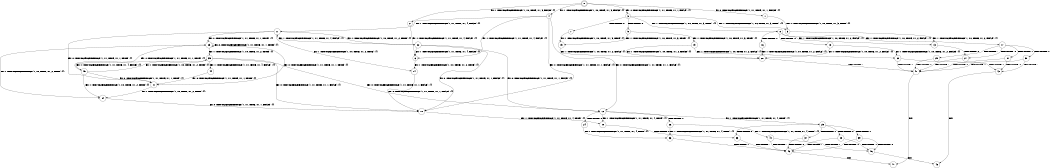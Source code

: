 digraph BCG {
size = "7, 10.5";
center = TRUE;
node [shape = circle];
0 [peripheries = 2];
0 -> 1 [label = "EX !0 !ATOMIC_EXCH_BRANCH (1, +1, TRUE, +1, 1, FALSE) !{}"];
0 -> 2 [label = "EX !1 !ATOMIC_EXCH_BRANCH (1, +0, TRUE, +1, 3, FALSE) !{}"];
0 -> 3 [label = "EX !0 !ATOMIC_EXCH_BRANCH (1, +1, TRUE, +1, 1, FALSE) !{}"];
0 -> 4 [label = "EX !1 !ATOMIC_EXCH_BRANCH (1, +0, TRUE, +1, 3, FALSE) !{}"];
1 -> 5 [label = "EX !1 !ATOMIC_EXCH_BRANCH (1, +0, TRUE, +1, 3, TRUE) !{}"];
2 -> 6 [label = "EX !1 !ATOMIC_EXCH_BRANCH (1, +1, TRUE, +1, 4, FALSE) !{}"];
3 -> 5 [label = "EX !1 !ATOMIC_EXCH_BRANCH (1, +0, TRUE, +1, 3, TRUE) !{}"];
3 -> 7 [label = "TERMINATE !0"];
3 -> 8 [label = "EX !1 !ATOMIC_EXCH_BRANCH (1, +0, TRUE, +1, 3, TRUE) !{}"];
3 -> 9 [label = "TERMINATE !0"];
4 -> 6 [label = "EX !1 !ATOMIC_EXCH_BRANCH (1, +1, TRUE, +1, 4, FALSE) !{}"];
4 -> 10 [label = "EX !0 !ATOMIC_EXCH_BRANCH (1, +1, TRUE, +1, 1, FALSE) !{}"];
4 -> 11 [label = "EX !1 !ATOMIC_EXCH_BRANCH (1, +1, TRUE, +1, 4, FALSE) !{}"];
4 -> 12 [label = "EX !0 !ATOMIC_EXCH_BRANCH (1, +1, TRUE, +1, 1, FALSE) !{}"];
5 -> 13 [label = "EX !1 !ATOMIC_EXCH_BRANCH (1, +0, TRUE, +1, 2, FALSE) !{}"];
6 -> 14 [label = "EX !1 !ATOMIC_EXCH_BRANCH (1, +0, TRUE, +1, 2, TRUE) !{}"];
7 -> 15 [label = "EX !1 !ATOMIC_EXCH_BRANCH (1, +0, TRUE, +1, 3, TRUE) !{}"];
8 -> 13 [label = "EX !1 !ATOMIC_EXCH_BRANCH (1, +0, TRUE, +1, 2, FALSE) !{}"];
8 -> 16 [label = "TERMINATE !0"];
8 -> 17 [label = "EX !1 !ATOMIC_EXCH_BRANCH (1, +0, TRUE, +1, 2, FALSE) !{}"];
8 -> 18 [label = "TERMINATE !0"];
9 -> 15 [label = "EX !1 !ATOMIC_EXCH_BRANCH (1, +0, TRUE, +1, 3, TRUE) !{}"];
9 -> 19 [label = "EX !1 !ATOMIC_EXCH_BRANCH (1, +0, TRUE, +1, 3, TRUE) !{}"];
10 -> 20 [label = "EX !1 !ATOMIC_EXCH_BRANCH (1, +1, TRUE, +1, 4, TRUE) !{}"];
11 -> 14 [label = "EX !1 !ATOMIC_EXCH_BRANCH (1, +0, TRUE, +1, 2, TRUE) !{}"];
11 -> 21 [label = "EX !0 !ATOMIC_EXCH_BRANCH (1, +1, TRUE, +1, 1, TRUE) !{}"];
11 -> 22 [label = "EX !1 !ATOMIC_EXCH_BRANCH (1, +0, TRUE, +1, 2, TRUE) !{}"];
11 -> 23 [label = "EX !0 !ATOMIC_EXCH_BRANCH (1, +1, TRUE, +1, 1, TRUE) !{}"];
12 -> 20 [label = "EX !1 !ATOMIC_EXCH_BRANCH (1, +1, TRUE, +1, 4, TRUE) !{}"];
12 -> 24 [label = "TERMINATE !0"];
12 -> 25 [label = "EX !1 !ATOMIC_EXCH_BRANCH (1, +1, TRUE, +1, 4, TRUE) !{}"];
12 -> 26 [label = "TERMINATE !0"];
13 -> 27 [label = "TERMINATE !0"];
14 -> 10 [label = "EX !0 !ATOMIC_EXCH_BRANCH (1, +1, TRUE, +1, 1, FALSE) !{}"];
15 -> 28 [label = "EX !1 !ATOMIC_EXCH_BRANCH (1, +0, TRUE, +1, 2, FALSE) !{}"];
16 -> 28 [label = "EX !1 !ATOMIC_EXCH_BRANCH (1, +0, TRUE, +1, 2, FALSE) !{}"];
17 -> 27 [label = "TERMINATE !0"];
17 -> 29 [label = "TERMINATE !1"];
17 -> 30 [label = "TERMINATE !0"];
17 -> 31 [label = "TERMINATE !1"];
18 -> 28 [label = "EX !1 !ATOMIC_EXCH_BRANCH (1, +0, TRUE, +1, 2, FALSE) !{}"];
18 -> 32 [label = "EX !1 !ATOMIC_EXCH_BRANCH (1, +0, TRUE, +1, 2, FALSE) !{}"];
19 -> 28 [label = "EX !1 !ATOMIC_EXCH_BRANCH (1, +0, TRUE, +1, 2, FALSE) !{}"];
19 -> 32 [label = "EX !1 !ATOMIC_EXCH_BRANCH (1, +0, TRUE, +1, 2, FALSE) !{}"];
20 -> 33 [label = "TERMINATE !0"];
21 -> 34 [label = "EX !1 !ATOMIC_EXCH_BRANCH (1, +0, TRUE, +1, 2, TRUE) !{}"];
22 -> 6 [label = "EX !1 !ATOMIC_EXCH_BRANCH (1, +1, TRUE, +1, 4, FALSE) !{}"];
22 -> 10 [label = "EX !0 !ATOMIC_EXCH_BRANCH (1, +1, TRUE, +1, 1, FALSE) !{}"];
22 -> 11 [label = "EX !1 !ATOMIC_EXCH_BRANCH (1, +1, TRUE, +1, 4, FALSE) !{}"];
22 -> 12 [label = "EX !0 !ATOMIC_EXCH_BRANCH (1, +1, TRUE, +1, 1, FALSE) !{}"];
23 -> 21 [label = "EX !0 !ATOMIC_EXCH_BRANCH (1, +1, TRUE, +1, 1, TRUE) !{}"];
23 -> 34 [label = "EX !1 !ATOMIC_EXCH_BRANCH (1, +0, TRUE, +1, 2, TRUE) !{}"];
23 -> 23 [label = "EX !0 !ATOMIC_EXCH_BRANCH (1, +1, TRUE, +1, 1, TRUE) !{}"];
23 -> 35 [label = "EX !1 !ATOMIC_EXCH_BRANCH (1, +0, TRUE, +1, 2, TRUE) !{}"];
24 -> 36 [label = "EX !1 !ATOMIC_EXCH_BRANCH (1, +1, TRUE, +1, 4, TRUE) !{}"];
25 -> 33 [label = "TERMINATE !0"];
25 -> 37 [label = "TERMINATE !1"];
25 -> 38 [label = "TERMINATE !0"];
25 -> 39 [label = "TERMINATE !1"];
26 -> 36 [label = "EX !1 !ATOMIC_EXCH_BRANCH (1, +1, TRUE, +1, 4, TRUE) !{}"];
26 -> 40 [label = "EX !1 !ATOMIC_EXCH_BRANCH (1, +1, TRUE, +1, 4, TRUE) !{}"];
27 -> 41 [label = "TERMINATE !1"];
28 -> 41 [label = "TERMINATE !1"];
29 -> 41 [label = "TERMINATE !0"];
30 -> 41 [label = "TERMINATE !1"];
30 -> 42 [label = "TERMINATE !1"];
31 -> 41 [label = "TERMINATE !0"];
31 -> 42 [label = "TERMINATE !0"];
32 -> 41 [label = "TERMINATE !1"];
32 -> 42 [label = "TERMINATE !1"];
33 -> 43 [label = "TERMINATE !1"];
34 -> 10 [label = "EX !0 !ATOMIC_EXCH_BRANCH (1, +1, TRUE, +1, 1, FALSE) !{}"];
35 -> 10 [label = "EX !0 !ATOMIC_EXCH_BRANCH (1, +1, TRUE, +1, 1, FALSE) !{}"];
35 -> 44 [label = "EX !1 !ATOMIC_EXCH_BRANCH (1, +1, TRUE, +1, 4, FALSE) !{}"];
35 -> 12 [label = "EX !0 !ATOMIC_EXCH_BRANCH (1, +1, TRUE, +1, 1, FALSE) !{}"];
35 -> 45 [label = "EX !1 !ATOMIC_EXCH_BRANCH (1, +1, TRUE, +1, 4, FALSE) !{}"];
36 -> 43 [label = "TERMINATE !1"];
37 -> 43 [label = "TERMINATE !0"];
38 -> 43 [label = "TERMINATE !1"];
38 -> 46 [label = "TERMINATE !1"];
39 -> 43 [label = "TERMINATE !0"];
39 -> 46 [label = "TERMINATE !0"];
40 -> 43 [label = "TERMINATE !1"];
40 -> 46 [label = "TERMINATE !1"];
41 -> 47 [label = "exit"];
42 -> 48 [label = "exit"];
43 -> 47 [label = "exit"];
44 -> 21 [label = "EX !0 !ATOMIC_EXCH_BRANCH (1, +1, TRUE, +1, 1, TRUE) !{}"];
45 -> 21 [label = "EX !0 !ATOMIC_EXCH_BRANCH (1, +1, TRUE, +1, 1, TRUE) !{}"];
45 -> 34 [label = "EX !1 !ATOMIC_EXCH_BRANCH (1, +0, TRUE, +1, 2, TRUE) !{}"];
45 -> 23 [label = "EX !0 !ATOMIC_EXCH_BRANCH (1, +1, TRUE, +1, 1, TRUE) !{}"];
45 -> 35 [label = "EX !1 !ATOMIC_EXCH_BRANCH (1, +0, TRUE, +1, 2, TRUE) !{}"];
46 -> 48 [label = "exit"];
}
